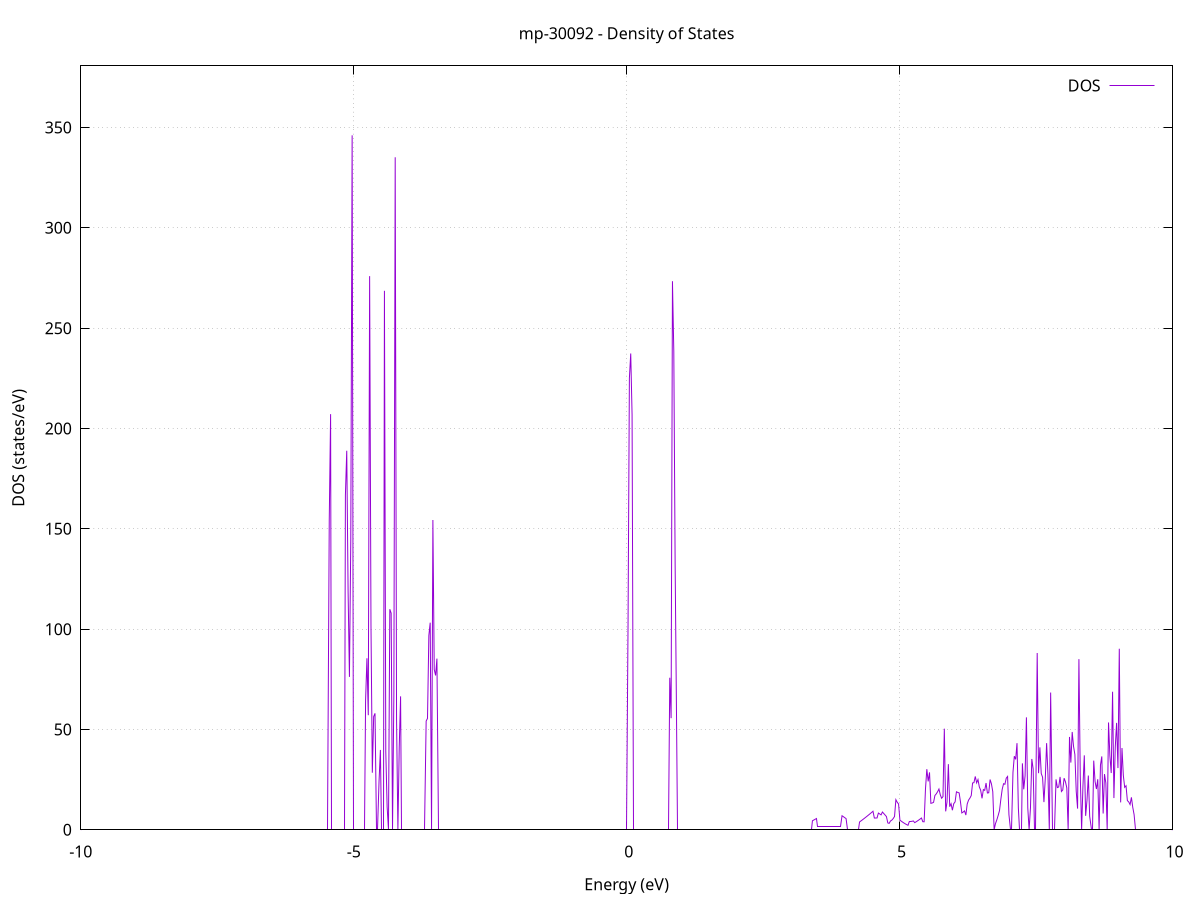 set title 'mp-30092 - Density of States'
set xlabel 'Energy (eV)'
set ylabel 'DOS (states/eV)'
set grid
set xrange [-10:10]
set yrange [0:380.738]
set xzeroaxis lt -1
set terminal png size 800,600
set output 'mp-30092_dos_gnuplot.png'
plot '-' using 1:2 with lines title 'DOS'
-37.773300 0.000000
-37.748600 0.000000
-37.724000 0.000000
-37.699300 0.000000
-37.674700 0.000000
-37.650000 0.000000
-37.625400 0.000000
-37.600700 0.000000
-37.576000 0.000000
-37.551400 0.000000
-37.526700 0.000000
-37.502100 0.000000
-37.477400 0.000000
-37.452800 0.000000
-37.428100 0.000000
-37.403400 0.000000
-37.378800 0.000000
-37.354100 0.000000
-37.329500 0.000000
-37.304800 0.000000
-37.280200 0.000000
-37.255500 0.000000
-37.230800 0.000000
-37.206200 0.000000
-37.181500 0.000000
-37.156900 0.000000
-37.132200 0.000000
-37.107600 0.000000
-37.082900 0.000000
-37.058200 0.000000
-37.033600 0.000000
-37.008900 0.000000
-36.984300 0.000000
-36.959600 0.000000
-36.935000 0.000000
-36.910300 0.000000
-36.885700 0.000000
-36.861000 0.000000
-36.836300 0.000000
-36.811700 0.000000
-36.787000 0.000000
-36.762400 0.000000
-36.737700 0.000000
-36.713100 0.000000
-36.688400 0.000000
-36.663700 0.000000
-36.639100 0.000000
-36.614400 0.000000
-36.589800 0.000000
-36.565100 0.000000
-36.540500 0.000000
-36.515800 0.000000
-36.491100 0.000000
-36.466500 0.000000
-36.441800 0.000000
-36.417200 0.000000
-36.392500 0.000000
-36.367900 0.000000
-36.343200 0.000000
-36.318500 0.000000
-36.293900 0.000000
-36.269200 0.000000
-36.244600 0.000000
-36.219900 0.000000
-36.195300 0.000000
-36.170600 0.000000
-36.145900 0.000000
-36.121300 0.000000
-36.096600 0.000000
-36.072000 0.000000
-36.047300 0.000000
-36.022700 0.000000
-35.998000 0.000000
-35.973300 0.000000
-35.948700 0.000000
-35.924000 0.000000
-35.899400 0.000000
-35.874700 0.000000
-35.850100 0.000000
-35.825400 0.000000
-35.800800 0.000000
-35.776100 0.000000
-35.751400 0.000000
-35.726800 0.000000
-35.702100 0.000000
-35.677500 0.000000
-35.652800 0.000000
-35.628200 0.000000
-35.603500 0.000000
-35.578800 0.000000
-35.554200 0.000000
-35.529500 0.000000
-35.504900 0.000000
-35.480200 0.000000
-35.455600 0.000000
-35.430900 0.000000
-35.406200 0.000000
-35.381600 0.000000
-35.356900 0.000000
-35.332300 0.000000
-35.307600 0.000000
-35.283000 0.000000
-35.258300 0.000000
-35.233600 0.000000
-35.209000 0.000000
-35.184300 0.000000
-35.159700 0.000000
-35.135000 0.000000
-35.110400 0.000000
-35.085700 0.000000
-35.061000 0.000000
-35.036400 0.000000
-35.011700 0.000000
-34.987100 0.000000
-34.962400 0.000000
-34.937800 0.000000
-34.913100 0.000000
-34.888400 0.000000
-34.863800 0.000000
-34.839100 0.000000
-34.814500 0.000000
-34.789800 0.000000
-34.765200 0.000000
-34.740500 0.000000
-34.715900 0.000000
-34.691200 0.000000
-34.666500 0.000000
-34.641900 0.000000
-34.617200 0.000000
-34.592600 0.000000
-34.567900 0.000000
-34.543300 0.000000
-34.518600 0.000000
-34.493900 0.000000
-34.469300 0.000000
-34.444600 0.000000
-34.420000 0.000000
-34.395300 0.000000
-34.370700 0.000000
-34.346000 0.000000
-34.321300 0.000000
-34.296700 0.000000
-34.272000 0.000000
-34.247400 0.000000
-34.222700 0.000000
-34.198100 0.000000
-34.173400 0.000000
-34.148700 0.000000
-34.124100 0.000000
-34.099400 0.000000
-34.074800 0.000000
-34.050100 0.000000
-34.025500 0.000000
-34.000800 0.000000
-33.976100 0.000000
-33.951500 0.000000
-33.926800 0.000000
-33.902200 0.000000
-33.877500 0.000000
-33.852900 0.000000
-33.828200 0.000000
-33.803500 0.000000
-33.778900 0.000000
-33.754200 0.000000
-33.729600 0.000000
-33.704900 0.000000
-33.680300 0.000000
-33.655600 0.000000
-33.631000 0.000000
-33.606300 0.000000
-33.581600 0.000000
-33.557000 0.000000
-33.532300 0.000000
-33.507700 0.000000
-33.483000 0.000000
-33.458400 0.000000
-33.433700 0.000000
-33.409000 0.000000
-33.384400 0.000000
-33.359700 0.000000
-33.335100 0.000000
-33.310400 0.000000
-33.285800 0.000000
-33.261100 0.000000
-33.236400 0.000000
-33.211800 0.000000
-33.187100 0.000000
-33.162500 0.000000
-33.137800 0.000000
-33.113200 0.000000
-33.088500 0.000000
-33.063800 0.000000
-33.039200 0.000000
-33.014500 0.000000
-32.989900 0.000000
-32.965200 0.000000
-32.940600 0.000000
-32.915900 0.000000
-32.891200 0.000000
-32.866600 0.000000
-32.841900 0.000000
-32.817300 0.000000
-32.792600 0.000000
-32.768000 0.000000
-32.743300 0.000000
-32.718600 0.000000
-32.694000 0.000000
-32.669300 0.000000
-32.644700 0.000000
-32.620000 0.000000
-32.595400 0.000000
-32.570700 0.000000
-32.546100 0.000000
-32.521400 0.000000
-32.496700 0.000000
-32.472100 0.000000
-32.447400 0.000000
-32.422800 0.000000
-32.398100 0.000000
-32.373500 0.000000
-32.348800 0.000000
-32.324100 0.000000
-32.299500 0.000000
-32.274800 0.000000
-32.250200 0.000000
-32.225500 0.000000
-32.200900 0.000000
-32.176200 0.000000
-32.151500 0.000000
-32.126900 0.000000
-32.102200 0.000000
-32.077600 0.000000
-32.052900 0.000000
-32.028300 0.000000
-32.003600 0.000000
-31.978900 0.000000
-31.954300 0.000000
-31.929600 0.000000
-31.905000 0.000000
-31.880300 0.000000
-31.855700 0.000000
-31.831000 0.000000
-31.806300 0.000000
-31.781700 0.000000
-31.757000 0.000000
-31.732400 0.000000
-31.707700 0.000000
-31.683100 0.000000
-31.658400 0.000000
-31.633700 0.000000
-31.609100 0.000000
-31.584400 0.000000
-31.559800 0.000000
-31.535100 0.000000
-31.510500 0.000000
-31.485800 0.000000
-31.461200 0.000000
-31.436500 0.000000
-31.411800 0.000000
-31.387200 0.000000
-31.362500 0.000000
-31.337900 0.000000
-31.313200 0.000000
-31.288600 0.000000
-31.263900 0.000000
-31.239200 0.000000
-31.214600 0.000000
-31.189900 0.000000
-31.165300 0.000000
-31.140600 0.000000
-31.116000 0.000000
-31.091300 0.000000
-31.066600 0.000000
-31.042000 0.000000
-31.017300 0.000000
-30.992700 0.000000
-30.968000 0.000000
-30.943400 0.000000
-30.918700 0.000000
-30.894000 0.000000
-30.869400 0.000000
-30.844700 0.000000
-30.820100 0.000000
-30.795400 0.000000
-30.770800 0.000000
-30.746100 0.000000
-30.721400 0.000000
-30.696800 0.000000
-30.672100 0.000000
-30.647500 0.000000
-30.622800 0.000000
-30.598200 0.000000
-30.573500 0.000000
-30.548800 0.000000
-30.524200 0.000000
-30.499500 0.000000
-30.474900 0.000000
-30.450200 0.000000
-30.425600 0.000000
-30.400900 0.000000
-30.376300 0.000000
-30.351600 0.000000
-30.326900 0.000000
-30.302300 0.000000
-30.277600 0.000000
-30.253000 0.000000
-30.228300 0.000000
-30.203700 0.000000
-30.179000 0.000000
-30.154300 0.000000
-30.129700 0.000000
-30.105000 0.000000
-30.080400 0.000000
-30.055700 0.000000
-30.031100 0.000000
-30.006400 0.000000
-29.981700 0.000000
-29.957100 0.000000
-29.932400 0.000000
-29.907800 0.000000
-29.883100 0.000000
-29.858500 0.000000
-29.833800 0.000000
-29.809100 0.000000
-29.784500 0.000000
-29.759800 0.000000
-29.735200 0.000000
-29.710500 0.000000
-29.685900 0.000000
-29.661200 0.000000
-29.636500 0.000000
-29.611900 0.000000
-29.587200 0.000000
-29.562600 0.000000
-29.537900 0.000000
-29.513300 0.000000
-29.488600 0.000000
-29.463900 0.000000
-29.439300 0.000000
-29.414600 0.000000
-29.390000 0.000000
-29.365300 0.000000
-29.340700 0.000000
-29.316000 0.000000
-29.291400 0.000000
-29.266700 0.000000
-29.242000 0.000000
-29.217400 0.000000
-29.192700 0.000000
-29.168100 0.000000
-29.143400 0.000000
-29.118800 0.000000
-29.094100 0.000000
-29.069400 0.000000
-29.044800 0.000000
-29.020100 0.000000
-28.995500 0.000000
-28.970800 0.000000
-28.946200 0.000000
-28.921500 0.000000
-28.896800 0.000000
-28.872200 0.000000
-28.847500 0.000000
-28.822900 0.000000
-28.798200 0.000000
-28.773600 0.000000
-28.748900 0.000000
-28.724200 0.000000
-28.699600 0.000000
-28.674900 0.000000
-28.650300 0.000000
-28.625600 0.000000
-28.601000 0.000000
-28.576300 0.000000
-28.551600 0.000000
-28.527000 0.000000
-28.502300 0.000000
-28.477700 0.000000
-28.453000 0.000000
-28.428400 0.000000
-28.403700 0.000000
-28.379000 0.000000
-28.354400 0.000000
-28.329700 0.000000
-28.305100 0.000000
-28.280400 0.000000
-28.255800 0.000000
-28.231100 0.000000
-28.206500 0.000000
-28.181800 0.000000
-28.157100 0.000000
-28.132500 0.000000
-28.107800 0.000000
-28.083200 0.000000
-28.058500 0.000000
-28.033900 0.000000
-28.009200 0.000000
-27.984500 0.000000
-27.959900 0.000000
-27.935200 0.000000
-27.910600 0.000000
-27.885900 0.000000
-27.861300 0.000000
-27.836600 0.000000
-27.811900 0.000000
-27.787300 0.000000
-27.762600 0.000000
-27.738000 0.000000
-27.713300 0.000000
-27.688700 0.000000
-27.664000 0.000000
-27.639300 0.000000
-27.614700 0.000000
-27.590000 0.000000
-27.565400 0.000000
-27.540700 0.000000
-27.516100 0.000000
-27.491400 0.000000
-27.466700 0.000000
-27.442100 0.000000
-27.417400 0.000000
-27.392800 0.000000
-27.368100 0.000000
-27.343500 0.000000
-27.318800 0.000000
-27.294100 0.000000
-27.269500 0.000000
-27.244800 0.000000
-27.220200 0.000000
-27.195500 0.000000
-27.170900 0.000000
-27.146200 0.000000
-27.121600 0.000000
-27.096900 0.000000
-27.072200 0.000000
-27.047600 0.000000
-27.022900 0.000000
-26.998300 0.000000
-26.973600 0.000000
-26.949000 0.000000
-26.924300 0.000000
-26.899600 0.000000
-26.875000 0.000000
-26.850300 0.000000
-26.825700 0.000000
-26.801000 0.000000
-26.776400 0.000000
-26.751700 0.000000
-26.727000 0.000000
-26.702400 0.000000
-26.677700 0.000000
-26.653100 0.000000
-26.628400 0.000000
-26.603800 0.000000
-26.579100 0.000000
-26.554400 0.000000
-26.529800 0.000000
-26.505100 0.000000
-26.480500 0.000000
-26.455800 0.000000
-26.431200 0.000000
-26.406500 0.000000
-26.381800 0.000000
-26.357200 0.000000
-26.332500 0.000000
-26.307900 0.000000
-26.283200 0.000000
-26.258600 0.000000
-26.233900 0.000000
-26.209200 0.000000
-26.184600 0.000000
-26.159900 0.000000
-26.135300 0.000000
-26.110600 0.000000
-26.086000 0.000000
-26.061300 0.000000
-26.036600 0.000000
-26.012000 0.000000
-25.987300 0.000000
-25.962700 0.000000
-25.938000 0.000000
-25.913400 0.000000
-25.888700 0.000000
-25.864100 0.000000
-25.839400 0.000000
-25.814700 0.000000
-25.790100 0.000000
-25.765400 0.000000
-25.740800 0.000000
-25.716100 0.000000
-25.691500 0.000000
-25.666800 0.000000
-25.642100 0.000000
-25.617500 0.000000
-25.592800 0.000000
-25.568200 0.000000
-25.543500 0.000000
-25.518900 0.000000
-25.494200 0.000000
-25.469500 0.000000
-25.444900 0.000000
-25.420200 0.000000
-25.395600 0.000000
-25.370900 0.000000
-25.346300 0.000000
-25.321600 0.000000
-25.296900 0.000000
-25.272300 0.000000
-25.247600 0.000000
-25.223000 0.000000
-25.198300 0.000000
-25.173700 0.000000
-25.149000 0.000000
-25.124300 0.000000
-25.099700 0.000000
-25.075000 0.000000
-25.050400 0.000000
-25.025700 0.000000
-25.001100 0.000000
-24.976400 0.000000
-24.951700 0.000000
-24.927100 0.000000
-24.902400 0.000000
-24.877800 0.000000
-24.853100 0.000000
-24.828500 0.000000
-24.803800 0.000000
-24.779200 0.000000
-24.754500 0.000000
-24.729800 0.000000
-24.705200 0.000000
-24.680500 0.000000
-24.655900 0.000000
-24.631200 0.000000
-24.606600 0.000000
-24.581900 0.000000
-24.557200 0.000000
-24.532600 0.000000
-24.507900 0.000000
-24.483300 0.000000
-24.458600 0.000000
-24.434000 0.000000
-24.409300 0.000000
-24.384600 0.000000
-24.360000 0.000000
-24.335300 0.000000
-24.310700 0.000000
-24.286000 0.000000
-24.261400 0.000000
-24.236700 0.000000
-24.212000 0.000000
-24.187400 0.000000
-24.162700 0.000000
-24.138100 0.000000
-24.113400 0.000000
-24.088800 0.000000
-24.064100 0.000000
-24.039400 0.000000
-24.014800 0.000000
-23.990100 0.000000
-23.965500 0.000000
-23.940800 0.000000
-23.916200 0.000000
-23.891500 0.000000
-23.866800 0.000000
-23.842200 0.000000
-23.817500 0.000000
-23.792900 0.000000
-23.768200 0.000000
-23.743600 0.000000
-23.718900 0.000000
-23.694300 0.000000
-23.669600 0.000000
-23.644900 0.000000
-23.620300 0.000000
-23.595600 0.000000
-23.571000 0.000000
-23.546300 0.000000
-23.521700 0.000000
-23.497000 0.000000
-23.472300 0.000000
-23.447700 0.000000
-23.423000 0.000000
-23.398400 0.000000
-23.373700 0.000000
-23.349100 0.000000
-23.324400 0.000000
-23.299700 0.000000
-23.275100 0.000000
-23.250400 0.000000
-23.225800 0.000000
-23.201100 0.000000
-23.176500 0.000000
-23.151800 0.000000
-23.127100 0.000000
-23.102500 0.000000
-23.077800 0.000000
-23.053200 0.000000
-23.028500 0.000000
-23.003900 0.000000
-22.979200 0.000000
-22.954500 0.000000
-22.929900 0.000000
-22.905200 0.000000
-22.880600 0.000000
-22.855900 0.000000
-22.831300 0.000000
-22.806600 0.000000
-22.781900 0.000000
-22.757300 0.000000
-22.732600 0.000000
-22.708000 0.000000
-22.683300 0.000000
-22.658700 0.000000
-22.634000 0.000000
-22.609400 0.000000
-22.584700 0.000000
-22.560000 0.000000
-22.535400 0.000000
-22.510700 0.000000
-22.486100 0.000000
-22.461400 0.000000
-22.436800 0.000000
-22.412100 0.000000
-22.387400 0.000000
-22.362800 0.000000
-22.338100 0.000000
-22.313500 0.000000
-22.288800 0.000000
-22.264200 0.000000
-22.239500 0.000000
-22.214800 0.000000
-22.190200 0.000000
-22.165500 0.000000
-22.140900 0.000000
-22.116200 0.000000
-22.091600 0.000000
-22.066900 0.000000
-22.042200 0.000000
-22.017600 0.000000
-21.992900 0.000000
-21.968300 0.000000
-21.943600 0.000000
-21.919000 0.000000
-21.894300 0.000000
-21.869600 0.000000
-21.845000 0.000000
-21.820300 0.000000
-21.795700 0.000000
-21.771000 0.000000
-21.746400 0.000000
-21.721700 0.000000
-21.697000 0.000000
-21.672400 0.000000
-21.647700 0.000000
-21.623100 0.000000
-21.598400 0.000000
-21.573800 0.000000
-21.549100 0.000000
-21.524500 0.000000
-21.499800 0.000000
-21.475100 0.000000
-21.450500 0.000000
-21.425800 0.000000
-21.401200 0.000000
-21.376500 0.000000
-21.351900 0.000000
-21.327200 0.000000
-21.302500 0.000000
-21.277900 0.000000
-21.253200 0.000000
-21.228600 0.000000
-21.203900 0.000000
-21.179300 0.000000
-21.154600 0.000000
-21.129900 0.000000
-21.105300 0.000000
-21.080600 0.000000
-21.056000 0.000000
-21.031300 0.000000
-21.006700 0.000000
-20.982000 0.000000
-20.957300 0.000000
-20.932700 0.000000
-20.908000 0.000000
-20.883400 0.000000
-20.858700 0.000000
-20.834100 0.000000
-20.809400 0.000000
-20.784700 0.000000
-20.760100 0.000000
-20.735400 0.000000
-20.710800 0.000000
-20.686100 0.000000
-20.661500 0.000000
-20.636800 0.000000
-20.612100 0.000000
-20.587500 0.000000
-20.562800 0.000000
-20.538200 0.000000
-20.513500 0.000000
-20.488900 0.000000
-20.464200 0.000000
-20.439600 0.000000
-20.414900 0.000000
-20.390200 0.000000
-20.365600 0.000000
-20.340900 0.000000
-20.316300 0.000000
-20.291600 0.000000
-20.267000 0.000000
-20.242300 0.000000
-20.217600 0.000000
-20.193000 0.000000
-20.168300 0.000000
-20.143700 0.000000
-20.119000 0.000000
-20.094400 0.000000
-20.069700 0.000000
-20.045000 0.000000
-20.020400 0.000000
-19.995700 0.000000
-19.971100 0.000000
-19.946400 0.000000
-19.921800 0.000000
-19.897100 0.000000
-19.872400 0.000000
-19.847800 0.000000
-19.823100 0.000000
-19.798500 0.000000
-19.773800 0.000000
-19.749200 0.000000
-19.724500 0.000000
-19.699800 0.000000
-19.675200 0.000000
-19.650500 0.000000
-19.625900 0.000000
-19.601200 0.000000
-19.576600 0.000000
-19.551900 0.000000
-19.527200 0.000000
-19.502600 0.000000
-19.477900 0.000000
-19.453300 0.000000
-19.428600 0.000000
-19.404000 0.000000
-19.379300 0.000000
-19.354700 0.000000
-19.330000 0.000000
-19.305300 0.000000
-19.280700 0.000000
-19.256000 0.000000
-19.231400 0.000000
-19.206700 0.000000
-19.182100 0.000000
-19.157400 0.000000
-19.132700 0.000000
-19.108100 0.000000
-19.083400 0.000000
-19.058800 0.000000
-19.034100 0.000000
-19.009500 0.000000
-18.984800 0.000000
-18.960100 0.000000
-18.935500 0.000000
-18.910800 0.000000
-18.886200 0.000000
-18.861500 0.000000
-18.836900 0.000000
-18.812200 0.000000
-18.787500 0.000000
-18.762900 0.000000
-18.738200 0.000000
-18.713600 0.000000
-18.688900 0.000000
-18.664300 0.000000
-18.639600 0.000000
-18.614900 0.000000
-18.590300 0.000000
-18.565600 0.000000
-18.541000 0.000000
-18.516300 0.000000
-18.491700 0.000000
-18.467000 0.000000
-18.442300 0.000000
-18.417700 0.000000
-18.393000 0.000000
-18.368400 0.000000
-18.343700 0.000000
-18.319100 0.000000
-18.294400 0.000000
-18.269800 0.000000
-18.245100 0.000000
-18.220400 0.000000
-18.195800 0.000000
-18.171100 0.000000
-18.146500 0.000000
-18.121800 0.000000
-18.097200 0.000000
-18.072500 0.000000
-18.047800 0.000000
-18.023200 0.000000
-17.998500 0.000000
-17.973900 0.000000
-17.949200 0.000000
-17.924600 0.000000
-17.899900 0.000000
-17.875200 0.000000
-17.850600 0.000000
-17.825900 0.000000
-17.801300 0.000000
-17.776600 0.000000
-17.752000 0.000000
-17.727300 0.000000
-17.702600 0.000000
-17.678000 0.000000
-17.653300 0.000000
-17.628700 0.000000
-17.604000 0.000000
-17.579400 0.000000
-17.554700 0.000000
-17.530000 0.000000
-17.505400 0.000000
-17.480700 0.000000
-17.456100 0.000000
-17.431400 0.000000
-17.406800 0.000000
-17.382100 0.000000
-17.357400 0.000000
-17.332800 0.000000
-17.308100 0.000000
-17.283500 0.000000
-17.258800 0.000000
-17.234200 0.000000
-17.209500 0.000000
-17.184900 0.000000
-17.160200 0.000000
-17.135500 0.000000
-17.110900 0.000000
-17.086200 0.000000
-17.061600 0.000000
-17.036900 0.000000
-17.012300 0.000000
-16.987600 0.000000
-16.962900 0.000000
-16.938300 0.000000
-16.913600 0.000000
-16.889000 0.000000
-16.864300 0.000000
-16.839700 0.000000
-16.815000 0.000000
-16.790300 0.000000
-16.765700 0.000000
-16.741000 0.000000
-16.716400 0.000000
-16.691700 0.000000
-16.667100 0.000000
-16.642400 0.000000
-16.617700 0.000000
-16.593100 0.000000
-16.568400 0.000000
-16.543800 0.000000
-16.519100 0.000000
-16.494500 0.000000
-16.469800 0.000000
-16.445100 0.000000
-16.420500 0.000000
-16.395800 0.000000
-16.371200 0.000000
-16.346500 0.000000
-16.321900 0.000000
-16.297200 154.499800
-16.272500 117.927000
-16.247900 0.000000
-16.223200 0.000000
-16.198600 0.000000
-16.173900 0.000000
-16.149300 0.000000
-16.124600 0.000000
-16.100000 0.000000
-16.075300 0.000000
-16.050600 0.000000
-16.026000 0.000000
-16.001300 198.072700
-15.976700 381.945100
-15.952000 0.000000
-15.927400 0.000000
-15.902700 0.000000
-15.878000 0.000000
-15.853400 0.000000
-15.828700 0.000000
-15.804100 0.000000
-15.779400 0.000000
-15.754800 0.000000
-15.730100 0.000000
-15.705400 0.000000
-15.680800 0.000000
-15.656100 0.000000
-15.631500 0.000000
-15.606800 0.000000
-15.582200 0.000000
-15.557500 0.000000
-15.532800 0.000000
-15.508200 0.000000
-15.483500 0.000000
-15.458900 0.000000
-15.434200 0.000000
-15.409600 0.000000
-15.384900 0.000000
-15.360200 0.000000
-15.335600 0.000000
-15.310900 0.000000
-15.286300 0.000000
-15.261600 0.000000
-15.237000 0.000000
-15.212300 0.000000
-15.187600 0.000000
-15.163000 0.000000
-15.138300 0.000000
-15.113700 0.000000
-15.089000 0.000000
-15.064400 0.000000
-15.039700 0.000000
-15.015100 0.000000
-14.990400 0.000000
-14.965700 0.000000
-14.941100 0.000000
-14.916400 0.000000
-14.891800 0.000000
-14.867100 0.000000
-14.842500 0.000000
-14.817800 0.000000
-14.793100 0.000000
-14.768500 0.000000
-14.743800 0.000000
-14.719200 0.000000
-14.694500 0.000000
-14.669900 0.000000
-14.645200 0.000000
-14.620500 0.000000
-14.595900 0.000000
-14.571200 0.000000
-14.546600 0.000000
-14.521900 0.000000
-14.497300 0.000000
-14.472600 0.000000
-14.447900 0.000000
-14.423300 0.000000
-14.398600 0.000000
-14.374000 0.000000
-14.349300 0.000000
-14.324700 0.000000
-14.300000 0.000000
-14.275300 0.000000
-14.250700 0.000000
-14.226000 0.000000
-14.201400 0.000000
-14.176700 0.000000
-14.152100 0.000000
-14.127400 0.000000
-14.102700 0.000000
-14.078100 0.000000
-14.053400 0.000000
-14.028800 0.000000
-14.004100 0.000000
-13.979500 0.000000
-13.954800 0.000000
-13.930200 0.000000
-13.905500 0.000000
-13.880800 0.000000
-13.856200 0.000000
-13.831500 0.000000
-13.806900 0.000000
-13.782200 0.000000
-13.757600 0.000000
-13.732900 0.000000
-13.708200 0.000000
-13.683600 0.000000
-13.658900 0.000000
-13.634300 0.000000
-13.609600 0.000000
-13.585000 0.000000
-13.560300 0.000000
-13.535600 0.000000
-13.511000 0.000000
-13.486300 0.000000
-13.461700 0.000000
-13.437000 0.000000
-13.412400 0.000000
-13.387700 0.000000
-13.363000 0.000000
-13.338400 0.000000
-13.313700 0.000000
-13.289100 0.000000
-13.264400 0.000000
-13.239800 0.000000
-13.215100 0.000000
-13.190400 0.000000
-13.165800 0.000000
-13.141100 0.000000
-13.116500 0.000000
-13.091800 0.000000
-13.067200 0.000000
-13.042500 0.000000
-13.017800 0.000000
-12.993200 0.000000
-12.968500 0.000000
-12.943900 0.000000
-12.919200 0.000000
-12.894600 0.000000
-12.869900 0.000000
-12.845300 0.000000
-12.820600 0.000000
-12.795900 0.000000
-12.771300 0.000000
-12.746600 0.000000
-12.722000 0.000000
-12.697300 0.000000
-12.672700 0.000000
-12.648000 0.000000
-12.623300 0.000000
-12.598700 0.000000
-12.574000 0.000000
-12.549400 0.000000
-12.524700 0.000000
-12.500100 0.000000
-12.475400 0.000000
-12.450700 0.000000
-12.426100 0.000000
-12.401400 0.000000
-12.376800 0.000000
-12.352100 0.000000
-12.327500 0.000000
-12.302800 0.000000
-12.278100 0.000000
-12.253500 0.000000
-12.228800 0.000000
-12.204200 0.000000
-12.179500 0.000000
-12.154900 0.000000
-12.130200 0.000000
-12.105500 0.000000
-12.080900 0.000000
-12.056200 0.000000
-12.031600 0.000000
-12.006900 0.000000
-11.982300 0.000000
-11.957600 0.000000
-11.932900 0.000000
-11.908300 0.000000
-11.883600 0.000000
-11.859000 0.000000
-11.834300 0.000000
-11.809700 0.000000
-11.785000 0.000000
-11.760400 0.000000
-11.735700 0.000000
-11.711000 0.000000
-11.686400 0.000000
-11.661700 0.000000
-11.637100 0.000000
-11.612400 0.000000
-11.587800 0.000000
-11.563100 0.000000
-11.538400 0.000000
-11.513800 0.000000
-11.489100 0.000000
-11.464500 0.000000
-11.439800 0.000000
-11.415200 0.000000
-11.390500 0.000000
-11.365800 0.000000
-11.341200 0.000000
-11.316500 0.000000
-11.291900 0.000000
-11.267200 0.000000
-11.242600 0.000000
-11.217900 0.000000
-11.193200 0.000000
-11.168600 0.000000
-11.143900 0.000000
-11.119300 0.000000
-11.094600 0.000000
-11.070000 0.000000
-11.045300 0.000000
-11.020600 0.000000
-10.996000 0.000000
-10.971300 0.000000
-10.946700 0.000000
-10.922000 0.000000
-10.897400 0.000000
-10.872700 0.000000
-10.848000 0.000000
-10.823400 0.000000
-10.798700 0.000000
-10.774100 0.000000
-10.749400 0.000000
-10.724800 0.000000
-10.700100 0.000000
-10.675500 0.000000
-10.650800 0.000000
-10.626100 0.000000
-10.601500 0.000000
-10.576800 0.000000
-10.552200 0.000000
-10.527500 0.000000
-10.502900 0.000000
-10.478200 0.000000
-10.453500 0.000000
-10.428900 0.000000
-10.404200 0.000000
-10.379600 0.000000
-10.354900 0.000000
-10.330300 0.000000
-10.305600 0.000000
-10.280900 0.000000
-10.256300 0.000000
-10.231600 0.000000
-10.207000 0.000000
-10.182300 0.000000
-10.157700 0.000000
-10.133000 0.000000
-10.108300 0.000000
-10.083700 0.000000
-10.059000 0.000000
-10.034400 0.000000
-10.009700 0.000000
-9.985100 0.000000
-9.960400 0.000000
-9.935700 0.000000
-9.911100 0.000000
-9.886400 0.000000
-9.861800 0.000000
-9.837100 0.000000
-9.812500 0.000000
-9.787800 0.000000
-9.763100 0.000000
-9.738500 0.000000
-9.713800 0.000000
-9.689200 0.000000
-9.664500 0.000000
-9.639900 0.000000
-9.615200 0.000000
-9.590600 0.000000
-9.565900 0.000000
-9.541200 0.000000
-9.516600 0.000000
-9.491900 0.000000
-9.467300 0.000000
-9.442600 0.000000
-9.418000 0.000000
-9.393300 0.000000
-9.368600 0.000000
-9.344000 0.000000
-9.319300 0.000000
-9.294700 0.000000
-9.270000 0.000000
-9.245400 0.000000
-9.220700 0.000000
-9.196000 0.000000
-9.171400 0.000000
-9.146700 0.000000
-9.122100 0.000000
-9.097400 0.000000
-9.072800 0.000000
-9.048100 0.000000
-9.023400 0.000000
-8.998800 0.000000
-8.974100 0.000000
-8.949500 0.000000
-8.924800 0.000000
-8.900200 0.000000
-8.875500 0.000000
-8.850800 0.000000
-8.826200 0.000000
-8.801500 0.000000
-8.776900 0.000000
-8.752200 0.000000
-8.727600 0.000000
-8.702900 0.000000
-8.678200 0.000000
-8.653600 0.000000
-8.628900 0.000000
-8.604300 0.000000
-8.579600 0.000000
-8.555000 0.000000
-8.530300 0.000000
-8.505700 0.000000
-8.481000 0.000000
-8.456300 0.000000
-8.431700 0.000000
-8.407000 0.000000
-8.382400 0.000000
-8.357700 0.000000
-8.333100 0.000000
-8.308400 0.000000
-8.283700 0.000000
-8.259100 0.000000
-8.234400 0.000000
-8.209800 0.000000
-8.185100 0.000000
-8.160500 0.000000
-8.135800 0.000000
-8.111100 0.000000
-8.086500 0.000000
-8.061800 0.000000
-8.037200 0.000000
-8.012500 0.000000
-7.987900 0.000000
-7.963200 0.000000
-7.938500 0.000000
-7.913900 0.000000
-7.889200 0.000000
-7.864600 0.000000
-7.839900 0.000000
-7.815300 0.000000
-7.790600 0.000000
-7.765900 0.000000
-7.741300 0.000000
-7.716600 0.000000
-7.692000 0.000000
-7.667300 0.000000
-7.642700 0.000000
-7.618000 0.000000
-7.593300 0.000000
-7.568700 0.000000
-7.544000 0.000000
-7.519400 0.000000
-7.494700 0.000000
-7.470100 0.000000
-7.445400 0.000000
-7.420800 0.000000
-7.396100 0.000000
-7.371400 0.000000
-7.346800 0.000000
-7.322100 0.000000
-7.297500 0.000000
-7.272800 0.000000
-7.248200 0.000000
-7.223500 0.000000
-7.198800 0.000000
-7.174200 0.000000
-7.149500 0.000000
-7.124900 0.000000
-7.100200 0.000000
-7.075600 0.000000
-7.050900 0.000000
-7.026200 0.000000
-7.001600 0.000000
-6.976900 0.000000
-6.952300 0.000000
-6.927600 0.000000
-6.903000 0.000000
-6.878300 0.000000
-6.853600 0.000000
-6.829000 0.000000
-6.804300 0.000000
-6.779700 0.000000
-6.755000 0.000000
-6.730400 0.000000
-6.705700 0.000000
-6.681000 0.000000
-6.656400 0.000000
-6.631700 0.000000
-6.607100 0.000000
-6.582400 0.000000
-6.557800 0.000000
-6.533100 0.000000
-6.508400 0.000000
-6.483800 0.000000
-6.459100 0.000000
-6.434500 0.000000
-6.409800 0.000000
-6.385200 0.000000
-6.360500 0.000000
-6.335900 0.000000
-6.311200 0.000000
-6.286500 0.000000
-6.261900 0.000000
-6.237200 0.000000
-6.212600 0.000000
-6.187900 0.000000
-6.163300 0.000000
-6.138600 0.000000
-6.113900 0.000000
-6.089300 0.000000
-6.064600 0.000000
-6.040000 0.000000
-6.015300 0.000000
-5.990700 0.000000
-5.966000 0.000000
-5.941300 0.000000
-5.916700 0.000000
-5.892000 0.000000
-5.867400 0.000000
-5.842700 0.000000
-5.818100 0.000000
-5.793400 0.000000
-5.768700 0.000000
-5.744100 0.000000
-5.719400 0.000000
-5.694800 0.000000
-5.670100 0.000000
-5.645500 0.000000
-5.620800 0.000000
-5.596100 0.000000
-5.571500 0.000000
-5.546800 0.000000
-5.522200 0.000000
-5.497500 0.000000
-5.472900 0.000000
-5.448200 154.194900
-5.423500 207.169800
-5.398900 0.000000
-5.374200 0.000000
-5.349600 0.000000
-5.324900 0.000000
-5.300300 0.000000
-5.275600 0.000000
-5.251000 0.000000
-5.226300 0.000000
-5.201600 0.000000
-5.177000 0.000000
-5.152300 166.790900
-5.127700 188.911100
-5.103000 118.928100
-5.078400 76.197100
-5.053700 144.545900
-5.029000 346.125700
-5.004400 0.000000
-4.979700 0.000000
-4.955100 0.000000
-4.930400 0.000000
-4.905800 0.000000
-4.881100 0.000000
-4.856400 0.000000
-4.831800 0.000000
-4.807100 0.000000
-4.782500 64.555700
-4.757800 85.485400
-4.733200 57.116100
-4.708500 275.940800
-4.683800 102.225600
-4.659200 28.438700
-4.634500 56.424500
-4.609900 58.030800
-4.585200 0.000000
-4.560600 0.000000
-4.535900 24.317800
-4.511200 39.796500
-4.486600 0.000000
-4.461900 0.000000
-4.437300 268.645100
-4.412600 39.062800
-4.388000 11.482700
-4.363300 0.000000
-4.338600 109.923600
-4.314000 107.962400
-4.289300 0.000000
-4.264700 66.727300
-4.240000 335.194400
-4.215400 55.404300
-4.190700 0.000000
-4.166100 41.134000
-4.141400 66.512000
-4.116700 0.000000
-4.092100 0.000000
-4.067400 0.000000
-4.042800 0.000000
-4.018100 0.000000
-3.993500 0.000000
-3.968800 0.000000
-3.944100 0.000000
-3.919500 0.000000
-3.894800 0.000000
-3.870200 0.000000
-3.845500 0.000000
-3.820900 0.000000
-3.796200 0.000000
-3.771500 0.000000
-3.746900 0.000000
-3.722200 0.000000
-3.697600 0.000000
-3.672900 54.190000
-3.648300 55.518100
-3.623600 96.817700
-3.598900 103.219300
-3.574300 0.000000
-3.549600 154.385700
-3.525000 79.905200
-3.500300 76.923600
-3.475700 85.296800
-3.451000 0.000000
-3.426300 0.000000
-3.401700 0.000000
-3.377000 0.000000
-3.352400 0.000000
-3.327700 0.000000
-3.303100 0.000000
-3.278400 0.000000
-3.253700 0.000000
-3.229100 0.000000
-3.204400 0.000000
-3.179800 0.000000
-3.155100 0.000000
-3.130500 0.000000
-3.105800 0.000000
-3.081200 0.000000
-3.056500 0.000000
-3.031800 0.000000
-3.007200 0.000000
-2.982500 0.000000
-2.957900 0.000000
-2.933200 0.000000
-2.908600 0.000000
-2.883900 0.000000
-2.859200 0.000000
-2.834600 0.000000
-2.809900 0.000000
-2.785300 0.000000
-2.760600 0.000000
-2.736000 0.000000
-2.711300 0.000000
-2.686600 0.000000
-2.662000 0.000000
-2.637300 0.000000
-2.612700 0.000000
-2.588000 0.000000
-2.563400 0.000000
-2.538700 0.000000
-2.514000 0.000000
-2.489400 0.000000
-2.464700 0.000000
-2.440100 0.000000
-2.415400 0.000000
-2.390800 0.000000
-2.366100 0.000000
-2.341400 0.000000
-2.316800 0.000000
-2.292100 0.000000
-2.267500 0.000000
-2.242800 0.000000
-2.218200 0.000000
-2.193500 0.000000
-2.168800 0.000000
-2.144200 0.000000
-2.119500 0.000000
-2.094900 0.000000
-2.070200 0.000000
-2.045600 0.000000
-2.020900 0.000000
-1.996300 0.000000
-1.971600 0.000000
-1.946900 0.000000
-1.922300 0.000000
-1.897600 0.000000
-1.873000 0.000000
-1.848300 0.000000
-1.823700 0.000000
-1.799000 0.000000
-1.774300 0.000000
-1.749700 0.000000
-1.725000 0.000000
-1.700400 0.000000
-1.675700 0.000000
-1.651100 0.000000
-1.626400 0.000000
-1.601700 0.000000
-1.577100 0.000000
-1.552400 0.000000
-1.527800 0.000000
-1.503100 0.000000
-1.478500 0.000000
-1.453800 0.000000
-1.429100 0.000000
-1.404500 0.000000
-1.379800 0.000000
-1.355200 0.000000
-1.330500 0.000000
-1.305900 0.000000
-1.281200 0.000000
-1.256500 0.000000
-1.231900 0.000000
-1.207200 0.000000
-1.182600 0.000000
-1.157900 0.000000
-1.133300 0.000000
-1.108600 0.000000
-1.083900 0.000000
-1.059300 0.000000
-1.034600 0.000000
-1.010000 0.000000
-0.985300 0.000000
-0.960700 0.000000
-0.936000 0.000000
-0.911400 0.000000
-0.886700 0.000000
-0.862000 0.000000
-0.837400 0.000000
-0.812700 0.000000
-0.788100 0.000000
-0.763400 0.000000
-0.738800 0.000000
-0.714100 0.000000
-0.689400 0.000000
-0.664800 0.000000
-0.640100 0.000000
-0.615500 0.000000
-0.590800 0.000000
-0.566200 0.000000
-0.541500 0.000000
-0.516800 0.000000
-0.492200 0.000000
-0.467500 0.000000
-0.442900 0.000000
-0.418200 0.000000
-0.393600 0.000000
-0.368900 0.000000
-0.344200 0.000000
-0.319600 0.000000
-0.294900 0.000000
-0.270300 0.000000
-0.245600 0.000000
-0.221000 0.000000
-0.196300 0.000000
-0.171600 0.000000
-0.147000 0.000000
-0.122300 0.000000
-0.097700 0.000000
-0.073000 0.000000
-0.048400 0.000000
-0.023700 0.000000
0.001000 0.000000
0.025600 102.237500
0.050300 225.083900
0.074900 237.386300
0.099600 206.762300
0.124200 0.000000
0.148900 0.000000
0.173500 0.000000
0.198200 0.000000
0.222900 0.000000
0.247500 0.000000
0.272200 0.000000
0.296800 0.000000
0.321500 0.000000
0.346100 0.000000
0.370800 0.000000
0.395500 0.000000
0.420100 0.000000
0.444800 0.000000
0.469400 0.000000
0.494100 0.000000
0.518700 0.000000
0.543400 0.000000
0.568100 0.000000
0.592700 0.000000
0.617400 0.000000
0.642000 0.000000
0.666700 0.000000
0.691300 0.000000
0.716000 0.000000
0.740700 0.000000
0.765300 0.000000
0.790000 75.761000
0.814600 55.627900
0.839300 273.410500
0.863900 238.515500
0.888600 131.711500
0.913300 57.503700
0.937900 0.000000
0.962600 0.000000
0.987200 0.000000
1.011900 0.000000
1.036500 0.000000
1.061200 0.000000
1.085900 0.000000
1.110500 0.000000
1.135200 0.000000
1.159800 0.000000
1.184500 0.000000
1.209100 0.000000
1.233800 0.000000
1.258400 0.000000
1.283100 0.000000
1.307800 0.000000
1.332400 0.000000
1.357100 0.000000
1.381700 0.000000
1.406400 0.000000
1.431000 0.000000
1.455700 0.000000
1.480400 0.000000
1.505000 0.000000
1.529700 0.000000
1.554300 0.000000
1.579000 0.000000
1.603600 0.000000
1.628300 0.000000
1.653000 0.000000
1.677600 0.000000
1.702300 0.000000
1.726900 0.000000
1.751600 0.000000
1.776200 0.000000
1.800900 0.000000
1.825600 0.000000
1.850200 0.000000
1.874900 0.000000
1.899500 0.000000
1.924200 0.000000
1.948800 0.000000
1.973500 0.000000
1.998200 0.000000
2.022800 0.000000
2.047500 0.000000
2.072100 0.000000
2.096800 0.000000
2.121400 0.000000
2.146100 0.000000
2.170800 0.000000
2.195400 0.000000
2.220100 0.000000
2.244700 0.000000
2.269400 0.000000
2.294000 0.000000
2.318700 0.000000
2.343300 0.000000
2.368000 0.000000
2.392700 0.000000
2.417300 0.000000
2.442000 0.000000
2.466600 0.000000
2.491300 0.000000
2.515900 0.000000
2.540600 0.000000
2.565300 0.000000
2.589900 0.000000
2.614600 0.000000
2.639200 0.000000
2.663900 0.000000
2.688500 0.000000
2.713200 0.000000
2.737900 0.000000
2.762500 0.000000
2.787200 0.000000
2.811800 0.000000
2.836500 0.000000
2.861100 0.000000
2.885800 0.000000
2.910500 0.000000
2.935100 0.000000
2.959800 0.000000
2.984400 0.000000
3.009100 0.000000
3.033700 0.000000
3.058400 0.000000
3.083100 0.000000
3.107700 0.000000
3.132400 0.000000
3.157000 0.000000
3.181700 0.000000
3.206300 0.000000
3.231000 0.000000
3.255700 0.000000
3.280300 0.000000
3.305000 0.000000
3.329600 0.000000
3.354300 0.000000
3.378900 0.000000
3.403600 4.485400
3.428200 4.855200
3.452900 5.228800
3.477600 5.606100
3.502200 1.833200
3.526900 1.833000
3.551500 1.832900
3.576200 1.832800
3.600800 1.832700
3.625500 1.832600
3.650200 1.832500
3.674800 1.832500
3.699500 1.832500
3.724100 1.832500
3.748800 1.832500
3.773400 1.832500
3.798100 1.832600
3.822800 1.832600
3.847400 1.832700
3.872100 1.832800
3.896700 1.833000
3.921400 1.833100
3.946000 6.996600
3.970700 6.524400
3.995400 6.046000
4.020000 5.561500
4.044700 0.000000
4.069300 0.000000
4.094000 0.000000
4.118600 0.000000
4.143300 0.000000
4.168000 0.000000
4.192600 0.000000
4.217300 0.000000
4.241900 0.000000
4.266600 3.882100
4.291200 4.378000
4.315900 4.882600
4.340600 5.395900
4.365200 5.917900
4.389900 6.448600
4.414500 6.988000
4.439200 7.536100
4.463800 8.092800
4.488500 8.658300
4.513100 9.232500
4.537800 5.862200
4.562500 5.863200
4.587100 5.878100
4.611800 8.321500
4.636400 7.888400
4.661100 7.429400
4.685700 8.848500
4.710400 8.112600
4.735100 7.350100
4.759700 6.561100
4.784400 3.415400
4.809000 3.188400
4.833700 4.366700
4.858300 4.819600
4.883000 5.573600
4.907700 6.628700
4.932300 14.995900
4.957000 13.719300
4.981600 12.826500
5.006300 4.820500
5.030900 4.300300
5.055600 3.815900
5.080300 3.367200
5.104900 2.954200
5.129600 2.576900
5.154200 2.235400
5.178900 4.093400
5.203500 4.131500
5.228200 4.231000
5.252900 4.391900
5.277500 3.551000
5.302200 3.962000
5.326800 4.398800
5.351500 4.861200
5.376100 5.349400
5.400800 5.863200
5.425500 4.018200
5.450100 3.983200
5.474800 20.419800
5.499400 30.201700
5.524100 24.118200
5.548700 28.607400
5.573400 13.178400
5.598000 13.349500
5.622700 13.677500
5.647400 17.088500
5.672000 17.886400
5.696700 18.961000
5.721300 20.312100
5.746000 17.448000
5.770600 15.711100
5.795300 16.532100
5.820000 50.401200
5.844600 9.181000
5.869300 13.872700
5.893900 32.717900
5.918600 11.507600
5.943200 12.995600
5.967900 9.740500
5.992600 13.007400
6.017200 13.884600
6.041900 18.929500
6.066500 18.602200
6.091200 18.381400
6.115800 13.890200
6.140500 8.393400
6.165200 8.819000
6.189800 9.415600
6.214500 7.328900
6.239100 12.845400
6.263800 14.786100
6.288400 15.769200
6.313100 17.060200
6.337800 23.331000
6.362400 23.484300
6.387100 26.599000
6.411700 23.380500
6.436400 25.018100
6.461000 21.369400
6.485700 19.714500
6.510400 15.667700
6.535000 20.028500
6.559700 19.657900
6.584300 23.315300
6.609000 18.341400
6.633600 18.442100
6.658300 25.050100
6.682900 22.888000
6.707600 18.985400
6.732300 0.000000
6.756900 3.049900
6.781600 4.940100
6.806200 7.127200
6.830900 9.611300
6.855500 15.191300
6.880200 20.172200
6.904900 22.960500
6.929500 22.674300
6.954200 25.713900
6.978800 26.572100
7.003500 7.539400
7.028100 0.000000
7.052800 0.000000
7.077500 28.614400
7.102100 36.686700
7.126800 35.093700
7.151400 43.166200
7.176100 10.861000
7.200700 0.000000
7.225400 0.000000
7.250100 33.095000
7.274700 20.176600
7.299400 26.891200
7.324000 56.047800
7.348700 10.935400
7.373300 0.000000
7.398000 10.946000
7.422700 35.282000
7.447300 30.280900
7.472000 0.000000
7.496600 0.000000
7.521300 88.112700
7.545900 28.214900
7.570600 41.088000
7.595300 28.051400
7.619900 26.194600
7.644600 13.788600
7.669200 25.471300
7.693900 43.178100
7.718500 27.478900
7.743200 0.000000
7.767800 68.386900
7.792500 0.000000
7.817200 0.000000
7.841800 0.000000
7.866500 25.123600
7.891100 21.030300
7.915800 21.328100
7.940400 26.355500
7.965100 19.078900
7.989800 19.841700
8.014400 25.717700
8.039100 23.884200
8.063700 20.874400
8.088400 0.000000
8.113000 46.266600
8.137700 33.480900
8.162400 48.742600
8.187000 41.584700
8.211700 37.531600
8.236300 19.164600
8.261000 10.546100
8.285600 85.051600
8.310300 27.215900
8.335000 0.000000
8.359600 21.829100
8.384300 37.098100
8.408900 6.943400
8.433600 14.734000
8.458200 27.022700
8.482900 6.694800
8.507600 0.000000
8.532200 0.000000
8.556900 34.460800
8.581500 24.062100
8.606200 20.327300
8.630800 25.177500
8.655500 0.000000
8.680200 32.213100
8.704800 36.556800
8.729500 8.105100
8.754100 27.748600
8.778800 23.334400
8.803400 0.000000
8.828100 53.484700
8.852700 36.894000
8.877400 28.287300
8.902100 68.814400
8.926700 15.821600
8.951400 41.157400
8.976000 53.275000
9.000700 30.746100
9.025300 90.240700
9.050000 13.643500
9.074700 40.754100
9.099300 27.093800
9.124000 21.165500
9.148600 21.936700
9.173300 14.531000
9.197900 13.890200
9.222600 12.573400
9.247300 16.164800
9.271900 11.233300
9.296600 7.534300
9.321200 0.000000
9.345900 0.000000
9.370500 0.000000
9.395200 0.000000
9.419900 0.000000
9.444500 0.000000
9.469200 0.000000
9.493800 0.000000
9.518500 0.000000
9.543100 0.000000
9.567800 0.000000
9.592500 0.000000
9.617100 0.000000
9.641800 0.000000
9.666400 0.000000
9.691100 0.000000
9.715700 0.000000
9.740400 0.000000
9.765100 0.000000
9.789700 0.000000
9.814400 0.000000
9.839000 0.000000
9.863700 0.000000
9.888300 0.000000
9.913000 0.000000
9.937600 0.000000
9.962300 0.000000
9.987000 0.000000
10.011600 0.000000
10.036300 0.000000
10.060900 0.000000
10.085600 0.000000
10.110200 0.000000
10.134900 0.000000
10.159600 0.000000
10.184200 0.000000
10.208900 0.000000
10.233500 0.000000
10.258200 0.000000
10.282800 0.000000
10.307500 0.000000
10.332200 0.000000
10.356800 0.000000
10.381500 0.000000
10.406100 0.000000
10.430800 0.000000
10.455400 0.000000
10.480100 0.000000
10.504800 0.000000
10.529400 0.000000
10.554100 0.000000
10.578700 0.000000
10.603400 0.000000
10.628000 0.000000
10.652700 0.000000
10.677400 0.000000
10.702000 0.000000
10.726700 0.000000
10.751300 0.000000
10.776000 0.000000
10.800600 0.000000
10.825300 0.000000
10.850000 0.000000
10.874600 0.000000
10.899300 0.000000
10.923900 0.000000
10.948600 0.000000
10.973200 0.000000
10.997900 0.000000
11.022500 0.000000
11.047200 0.000000
11.071900 0.000000
11.096500 0.000000
11.121200 0.000000
11.145800 0.000000
11.170500 0.000000
11.195100 0.000000
11.219800 0.000000
11.244500 0.000000
11.269100 0.000000
11.293800 0.000000
11.318400 0.000000
11.343100 0.000000
11.367700 0.000000
11.392400 0.000000
11.417100 0.000000
11.441700 0.000000
11.466400 0.000000
11.491000 0.000000
11.515700 0.000000
11.540300 0.000000
e
